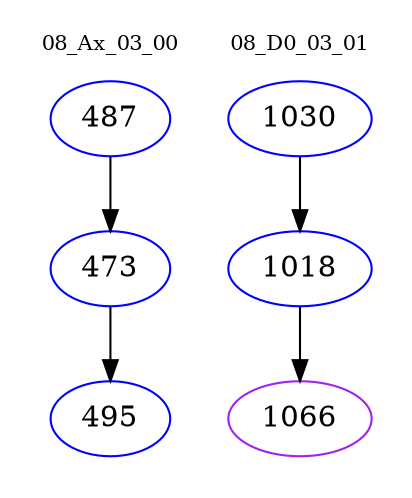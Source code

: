 digraph{
subgraph cluster_0 {
color = white
label = "08_Ax_03_00";
fontsize=10;
T0_487 [label="487", color="blue"]
T0_487 -> T0_473 [color="black"]
T0_473 [label="473", color="blue"]
T0_473 -> T0_495 [color="black"]
T0_495 [label="495", color="blue"]
}
subgraph cluster_1 {
color = white
label = "08_D0_03_01";
fontsize=10;
T1_1030 [label="1030", color="blue"]
T1_1030 -> T1_1018 [color="black"]
T1_1018 [label="1018", color="blue"]
T1_1018 -> T1_1066 [color="black"]
T1_1066 [label="1066", color="purple"]
}
}
